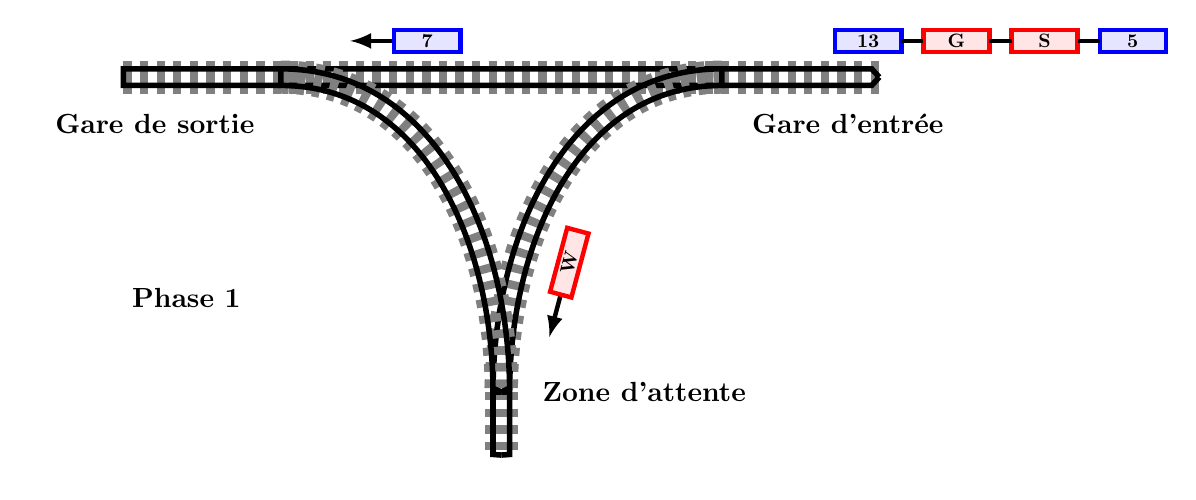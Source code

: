 % Railway from https://tex.stackexchange.com/questions/198057/tikz-drawing-railway-tracks

\usetikzlibrary{decorations.pathmorphing}

\tikzstyle{track}=[
    postaction={draw=gray,dashed,line width=12pt},
    postaction={draw,decorate,decoration={curveto,raise=3pt},line width=2pt},
    postaction={draw,decorate,decoration={curveto,raise=-3pt},line width=2pt}]

\begin{tikzpicture}[scale=0.4, every node/.style={scale=1}]


  \path[track] (-12,0) -- (12,0);
  \path[track] (0,-10) -- (0,-12);

\path[track] (7,0)    to[out= 180,in=90] ( 0,-10) ;

\path[track] (-7,0)    to[out= 0,in=90] ( 0,-10) ;
%                             to[out=  0,in= 90] ( 7,25) 
%                             to[out=270,in=  0] (-5,27);

%     \path[track] (-5,27)    to[out=  0,in=180] ( 5,33) 
%                             to[out=  0,in= 90] ( 7,25) 
%                             to[out=270,in=  0] (-5,27);

%     \path[track] (-4,10)    to ( 0,10) to[out=  0,in=270] (4,16);
%     \path[track] (12,10)    to ( 8,10) to[out=180,in=270] (4,16) to (4,20);
% 
%     \path[track] (-4, 0)    to (12, 0);
% 
%     \path[track] ( 0, 0)    to[out=  0,in=270] (3,2) 
%                             to[out= 90,in=270] (1,4)
%                             to[out= 90,in=180] (4,6) 
%                             to[out=  0,in=120] (8,5) 
%                             to[out=300,in=  0] (4,0);


\begin{scope}[xshift= 5cm,yshift = 0.8cm,scale=0.7,every node/.style={scale=0.7}]

\begin{scope}[xshift=-12cm]
\draw[ultra thick,->,>=latex] (0,0.5)--++(-2,0);
\draw[ultra thick,blue,fill = blue!10] (0,0) rectangle ++(3,1);
\node at (1.5,0.5) {\bf 7};
\end{scope}

\begin{scope}[xshift=-5cm,yshift=-15cm,rotate=75,every node/.style={rotate=75,scale=0.7}]
\draw[ultra thick,->,>=latex] (4,0.5)--++(-2,0);
\draw[ultra thick,red,fill = red!10] (4,0) rectangle ++(3,1);
\node at (5.5,0.5) {\bf W};
\end{scope}

\draw[ultra thick,blue,fill = blue!10] (8,0) rectangle ++(3,1);
\node at (9.5,0.5) {\bf 13};

\draw[ultra thick,red,fill = red!10] (12,0) rectangle ++(3,1);
\node at (13.5,0.5) {\bf G};

\draw[ultra thick,red,fill = red!10] (16,0) rectangle ++(3,1);
\node at (17.5,0.5) {\bf S};

\draw[ultra thick,blue,fill = blue!10] (20,0) rectangle ++(3,1);
\node at (21.5,0.5) {\bf 5};

\foreach \x in {11,15,19}{
  \draw[ultra thick] (\x,0.5)--++(1,0);
} 




\end{scope}

\node at (-10,-7) {\bf Phase 1};

\node at (11,-1.5) {\bf Gare d'entr\'ee};
\node at (-11,-1.5) {\bf Gare de sortie};
\node[right] at (1,-10) {\bf Zone d'attente};

\end{tikzpicture}
